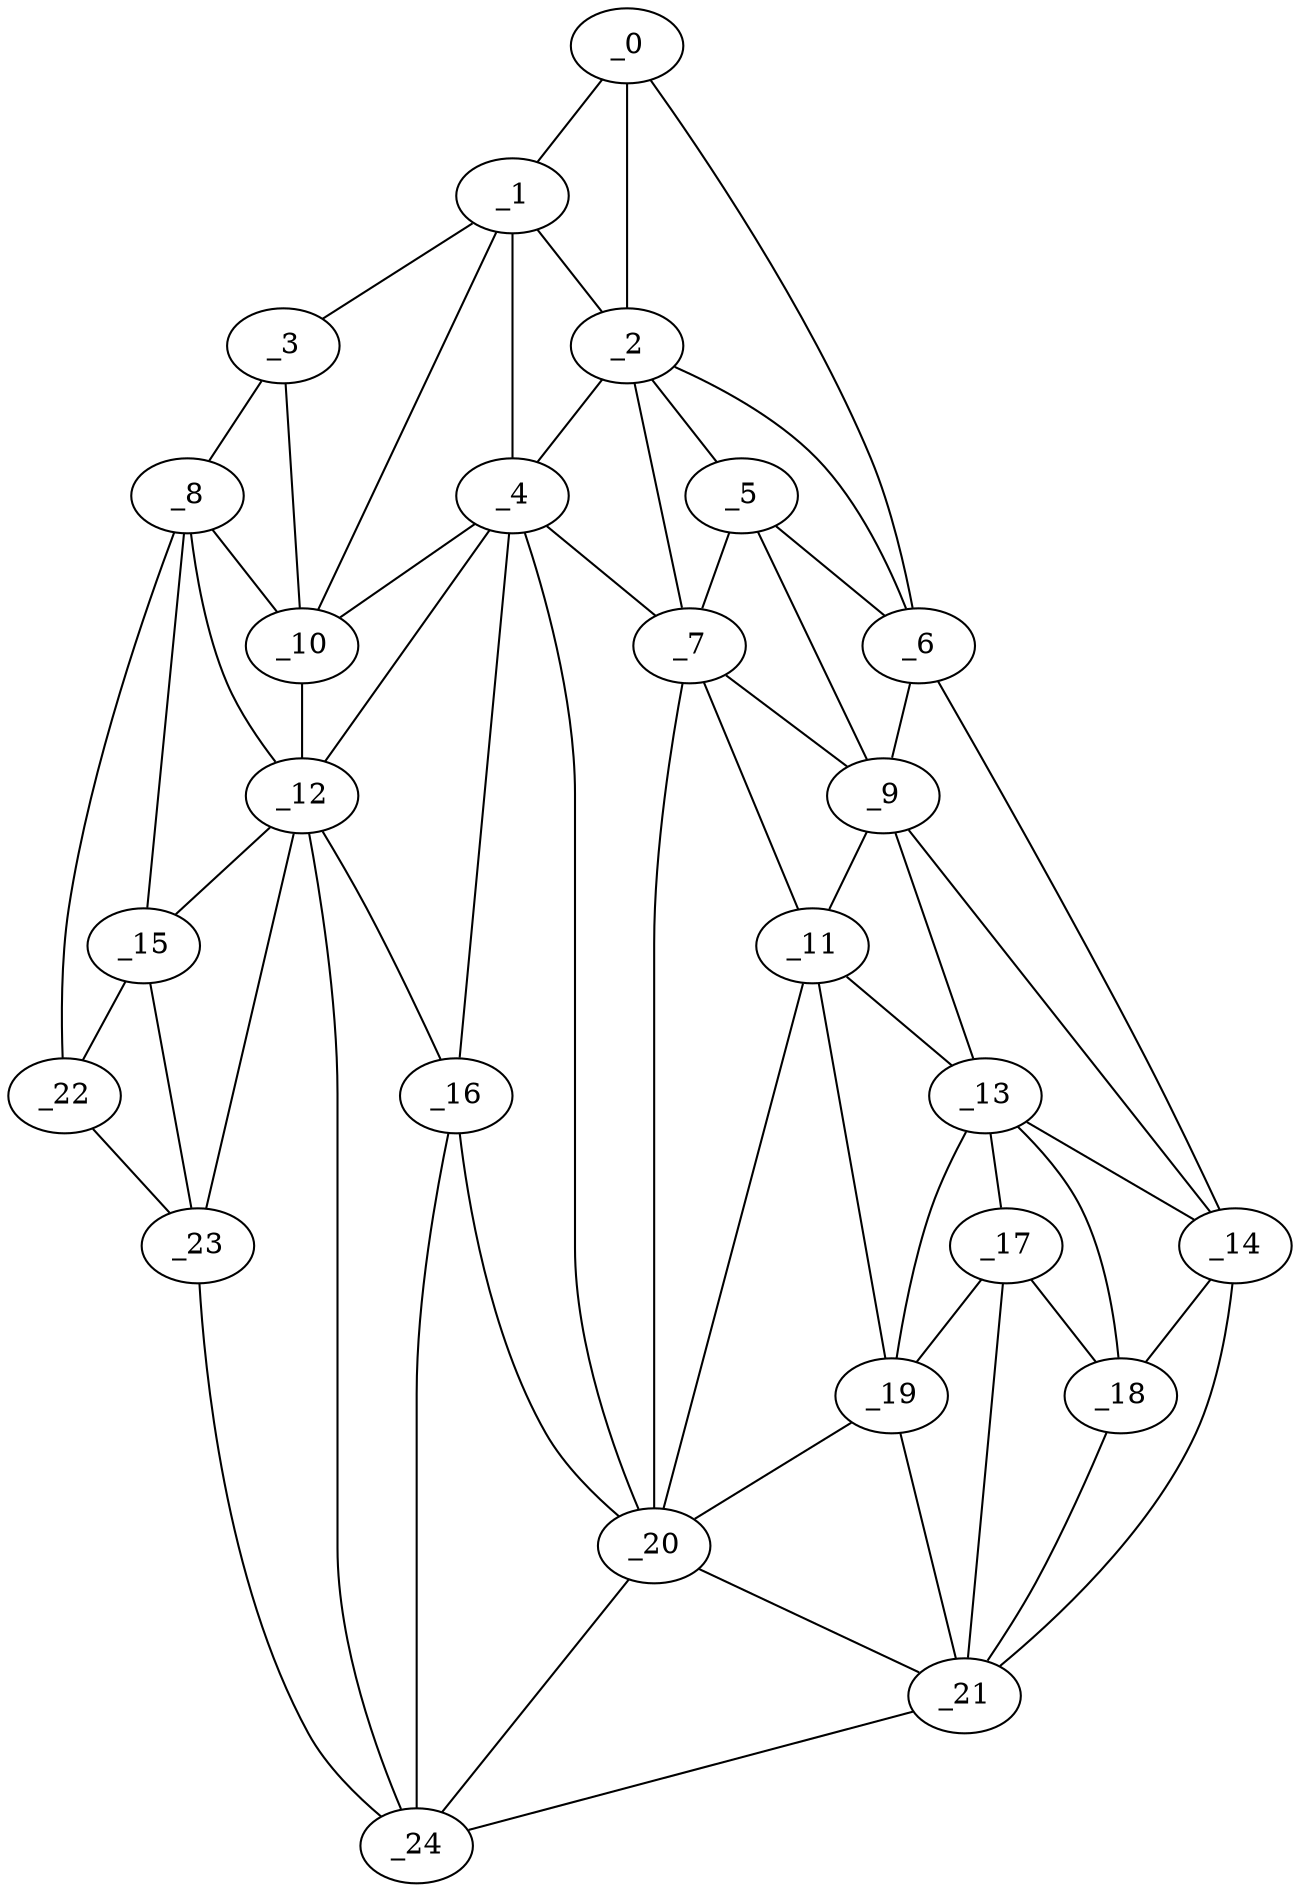 graph "obj17__50.gxl" {
	_0	 [x=40,
		y=115];
	_1	 [x=42,
		y=41];
	_0 -- _1	 [valence=1];
	_2	 [x=43,
		y=105];
	_0 -- _2	 [valence=2];
	_6	 [x=54,
		y=120];
	_0 -- _6	 [valence=1];
	_1 -- _2	 [valence=2];
	_3	 [x=48,
		y=3];
	_1 -- _3	 [valence=1];
	_4	 [x=50,
		y=66];
	_1 -- _4	 [valence=1];
	_10	 [x=63,
		y=31];
	_1 -- _10	 [valence=2];
	_2 -- _4	 [valence=1];
	_5	 [x=52,
		y=102];
	_2 -- _5	 [valence=1];
	_2 -- _6	 [valence=2];
	_7	 [x=56,
		y=81];
	_2 -- _7	 [valence=2];
	_8	 [x=61,
		y=5];
	_3 -- _8	 [valence=1];
	_3 -- _10	 [valence=2];
	_4 -- _7	 [valence=2];
	_4 -- _10	 [valence=2];
	_12	 [x=68,
		y=32];
	_4 -- _12	 [valence=1];
	_16	 [x=82,
		y=38];
	_4 -- _16	 [valence=2];
	_20	 [x=86,
		y=67];
	_4 -- _20	 [valence=2];
	_5 -- _6	 [valence=2];
	_5 -- _7	 [valence=1];
	_9	 [x=62,
		y=97];
	_5 -- _9	 [valence=2];
	_6 -- _9	 [valence=2];
	_14	 [x=71,
		y=125];
	_6 -- _14	 [valence=1];
	_7 -- _9	 [valence=2];
	_11	 [x=64,
		y=86];
	_7 -- _11	 [valence=1];
	_7 -- _20	 [valence=2];
	_8 -- _10	 [valence=1];
	_8 -- _12	 [valence=2];
	_15	 [x=82,
		y=10];
	_8 -- _15	 [valence=2];
	_22	 [x=89,
		y=10];
	_8 -- _22	 [valence=1];
	_9 -- _11	 [valence=2];
	_13	 [x=68,
		y=96];
	_9 -- _13	 [valence=2];
	_9 -- _14	 [valence=2];
	_10 -- _12	 [valence=2];
	_11 -- _13	 [valence=2];
	_19	 [x=84,
		y=81];
	_11 -- _19	 [valence=2];
	_11 -- _20	 [valence=2];
	_12 -- _15	 [valence=1];
	_12 -- _16	 [valence=1];
	_23	 [x=92,
		y=21];
	_12 -- _23	 [valence=2];
	_24	 [x=92,
		y=26];
	_12 -- _24	 [valence=2];
	_13 -- _14	 [valence=2];
	_17	 [x=83,
		y=99];
	_13 -- _17	 [valence=2];
	_18	 [x=83,
		y=110];
	_13 -- _18	 [valence=1];
	_13 -- _19	 [valence=1];
	_14 -- _18	 [valence=2];
	_21	 [x=86,
		y=116];
	_14 -- _21	 [valence=1];
	_15 -- _22	 [valence=1];
	_15 -- _23	 [valence=2];
	_16 -- _20	 [valence=1];
	_16 -- _24	 [valence=2];
	_17 -- _18	 [valence=2];
	_17 -- _19	 [valence=2];
	_17 -- _21	 [valence=2];
	_18 -- _21	 [valence=1];
	_19 -- _20	 [valence=2];
	_19 -- _21	 [valence=2];
	_20 -- _21	 [valence=2];
	_20 -- _24	 [valence=2];
	_21 -- _24	 [valence=1];
	_22 -- _23	 [valence=1];
	_23 -- _24	 [valence=1];
}
